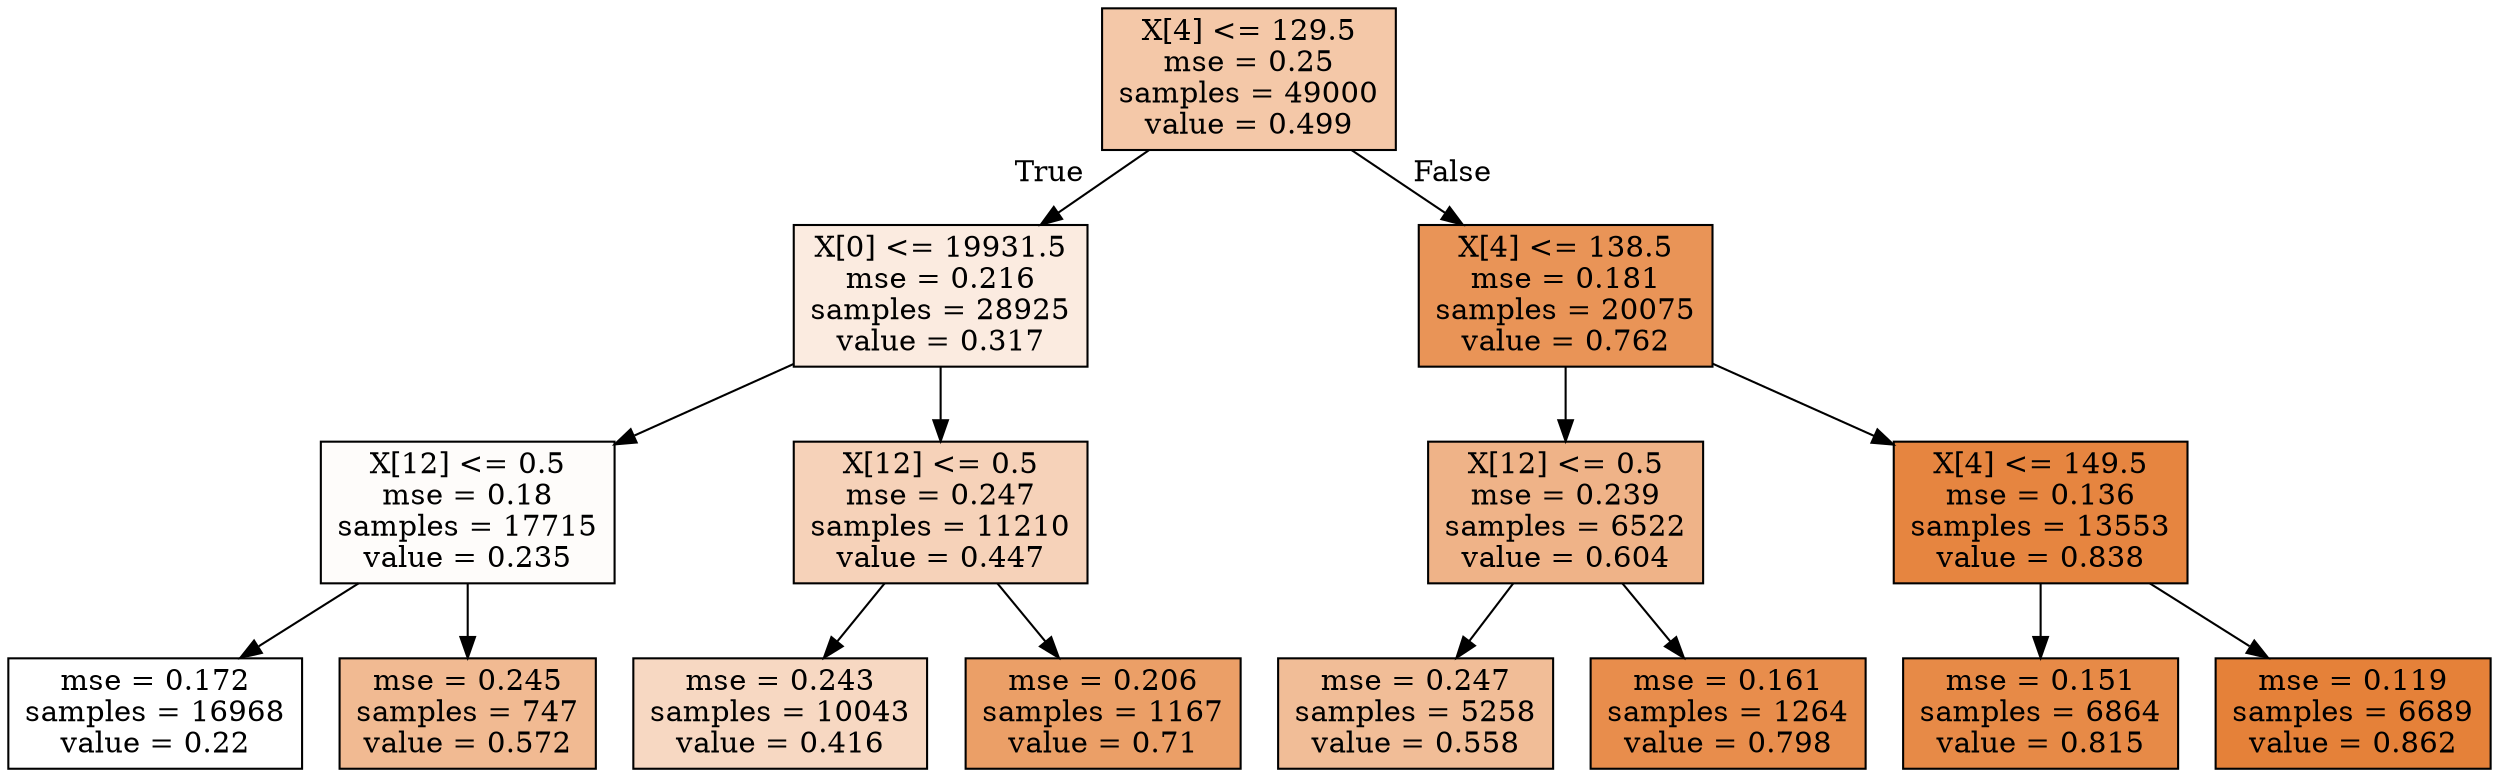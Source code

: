 digraph Tree {
node [shape=box, style="filled", color="black"] ;
0 [label="X[4] <= 129.5\nmse = 0.25\nsamples = 49000\nvalue = 0.499", fillcolor="#e581396f"] ;
1 [label="X[0] <= 19931.5\nmse = 0.216\nsamples = 28925\nvalue = 0.317", fillcolor="#e5813927"] ;
0 -> 1 [labeldistance=2.5, labelangle=45, headlabel="True"] ;
2 [label="X[12] <= 0.5\nmse = 0.18\nsamples = 17715\nvalue = 0.235", fillcolor="#e5813906"] ;
1 -> 2 ;
3 [label="mse = 0.172\nsamples = 16968\nvalue = 0.22", fillcolor="#e5813900"] ;
2 -> 3 ;
4 [label="mse = 0.245\nsamples = 747\nvalue = 0.572", fillcolor="#e581398c"] ;
2 -> 4 ;
5 [label="X[12] <= 0.5\nmse = 0.247\nsamples = 11210\nvalue = 0.447", fillcolor="#e581395a"] ;
1 -> 5 ;
6 [label="mse = 0.243\nsamples = 10043\nvalue = 0.416", fillcolor="#e581394e"] ;
5 -> 6 ;
7 [label="mse = 0.206\nsamples = 1167\nvalue = 0.71", fillcolor="#e58139c3"] ;
5 -> 7 ;
8 [label="X[4] <= 138.5\nmse = 0.181\nsamples = 20075\nvalue = 0.762", fillcolor="#e58139d8"] ;
0 -> 8 [labeldistance=2.5, labelangle=-45, headlabel="False"] ;
9 [label="X[12] <= 0.5\nmse = 0.239\nsamples = 6522\nvalue = 0.604", fillcolor="#e5813999"] ;
8 -> 9 ;
10 [label="mse = 0.247\nsamples = 5258\nvalue = 0.558", fillcolor="#e5813986"] ;
9 -> 10 ;
11 [label="mse = 0.161\nsamples = 1264\nvalue = 0.798", fillcolor="#e58139e6"] ;
9 -> 11 ;
12 [label="X[4] <= 149.5\nmse = 0.136\nsamples = 13553\nvalue = 0.838", fillcolor="#e58139f6"] ;
8 -> 12 ;
13 [label="mse = 0.151\nsamples = 6864\nvalue = 0.815", fillcolor="#e58139ed"] ;
12 -> 13 ;
14 [label="mse = 0.119\nsamples = 6689\nvalue = 0.862", fillcolor="#e58139ff"] ;
12 -> 14 ;
}